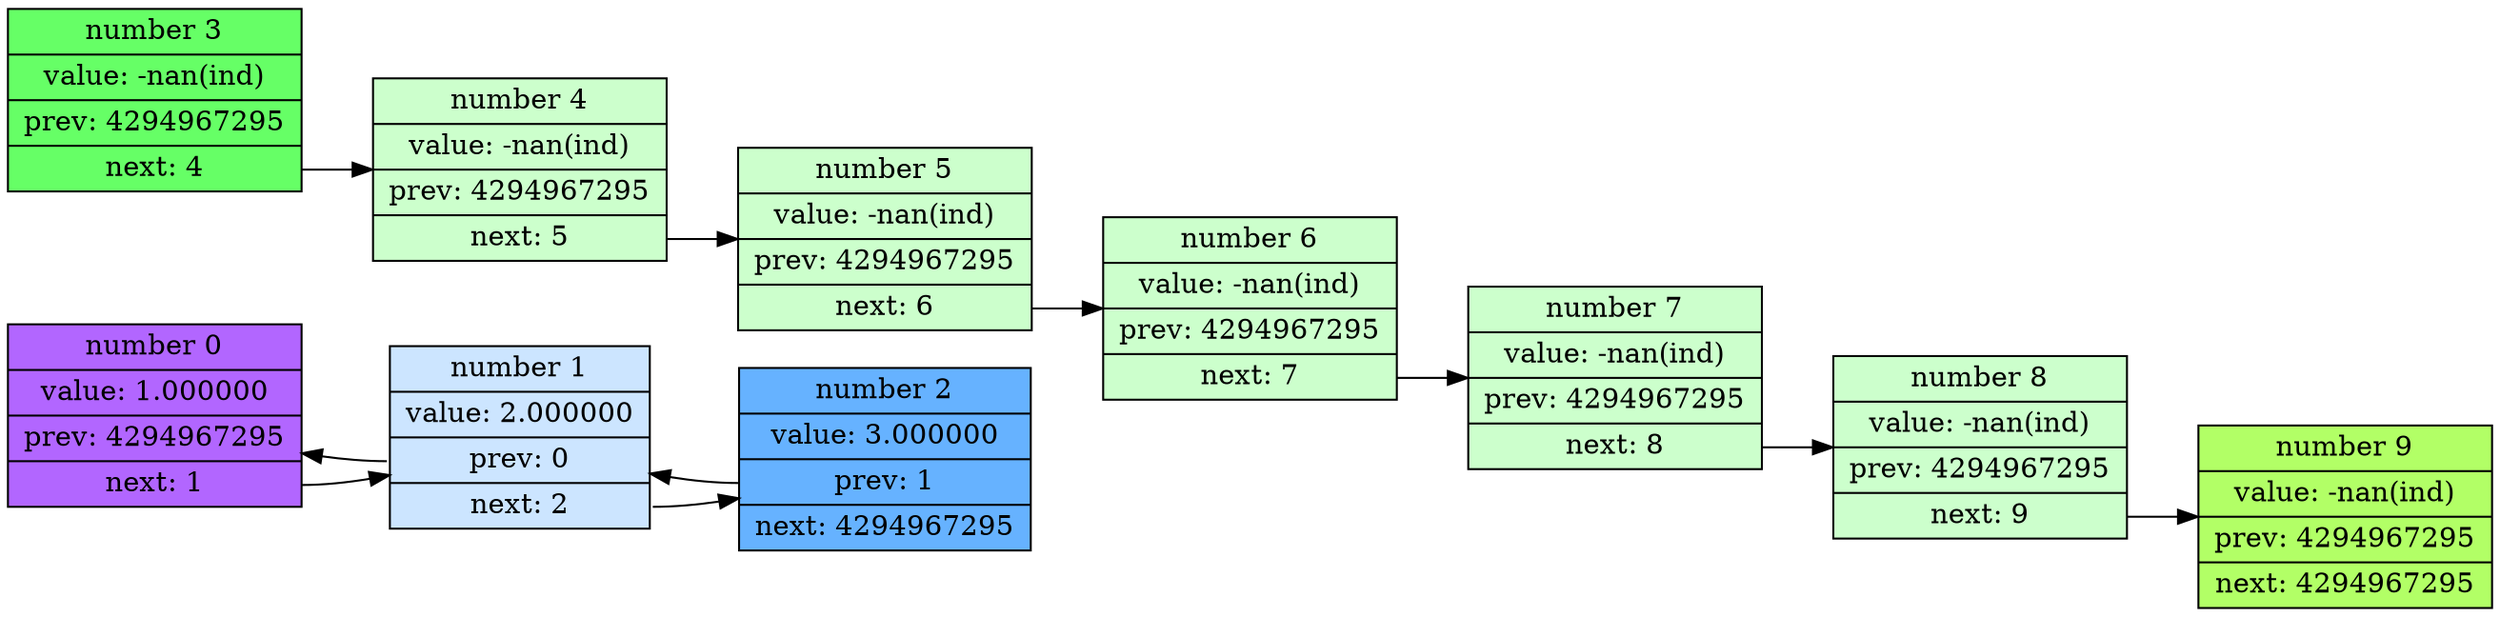 digraph G{
rankdir = LR;
unit0 [style="filled",                                       fillcolor = "#B266FF"                                     shape = record,                                         label = "number  0 |                                            value: 1.000000 |                                     <prev> prev:   4294967295 |                                     <next> next:   1"];
unit1 [style="filled",                                       fillcolor = "#CCE5FF"                                     shape = record,                                         label = "number  1 |                                            value: 2.000000 |                                     <prev> prev:   0 |                                     <next> next:   2"];
unit2 [style="filled",                                       fillcolor = "#66B2FF"                                     shape = record,                                         label = "number  2 |                                            value: 3.000000 |                                     <prev> prev:   1 |                                     <next> next:   4294967295"];
unit3 [style="filled",                                       fillcolor = "#66FF66"                                     shape = record,                                         label = "number  3 |                                            value: -nan(ind) |                                     <prev> prev:   4294967295 |                                     <next> next:   4"];
unit4 [style="filled",                                       fillcolor = "#CCFFCC"                                     shape = record,                                         label = "number  4 |                                            value: -nan(ind) |                                     <prev> prev:   4294967295 |                                     <next> next:   5"];
unit5 [style="filled",                                       fillcolor = "#CCFFCC"                                     shape = record,                                         label = "number  5 |                                            value: -nan(ind) |                                     <prev> prev:   4294967295 |                                     <next> next:   6"];
unit6 [style="filled",                                       fillcolor = "#CCFFCC"                                     shape = record,                                         label = "number  6 |                                            value: -nan(ind) |                                     <prev> prev:   4294967295 |                                     <next> next:   7"];
unit7 [style="filled",                                       fillcolor = "#CCFFCC"                                     shape = record,                                         label = "number  7 |                                            value: -nan(ind) |                                     <prev> prev:   4294967295 |                                     <next> next:   8"];
unit8 [style="filled",                                       fillcolor = "#CCFFCC"                                     shape = record,                                         label = "number  8 |                                            value: -nan(ind) |                                     <prev> prev:   4294967295 |                                     <next> next:   9"];
unit9 [style="filled",                                       fillcolor = "#B2FF66"                                     shape = record,                                         label = "number  9 |                                            value: -nan(ind) |                                     <prev> prev:   4294967295 |                                     <next> next:   4294967295"];
unit0:<next> -> unit1;
unit1:<prev> -> unit0;
unit1:<next> -> unit2;
unit2:<prev> -> unit1;
unit3:<next> -> unit4;
unit4:<next> -> unit5;
unit5:<next> -> unit6;
unit6:<next> -> unit7;
unit7:<next> -> unit8;
unit8:<next> -> unit9;
}
